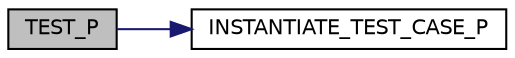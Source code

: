 digraph "TEST_P"
{
  edge [fontname="Helvetica",fontsize="10",labelfontname="Helvetica",labelfontsize="10"];
  node [fontname="Helvetica",fontsize="10",shape=record];
  rankdir="LR";
  Node108 [label="TEST_P",height=0.2,width=0.4,color="black", fillcolor="grey75", style="filled", fontcolor="black"];
  Node108 -> Node109 [color="midnightblue",fontsize="10",style="solid",fontname="Helvetica"];
  Node109 [label="INSTANTIATE_TEST_CASE_P",height=0.2,width=0.4,color="black", fillcolor="white", style="filled",URL="$d4/d08/gtest__list__tests__unittest___8cc.html#a5bf48c06100fe6369e33a17d592d48f5"];
}
